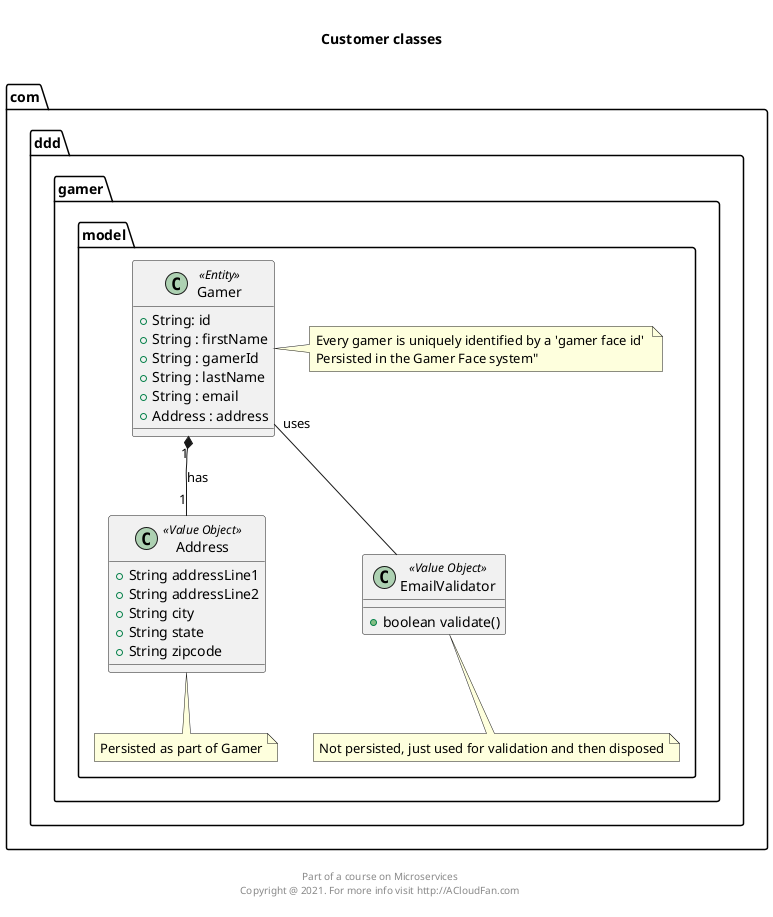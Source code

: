 @startuml
'https://plantuml.com/class-diagram

package com.ddd.gamer.model {

    class Gamer <<Entity>> {
        + String: id
        + String : firstName
        + String : gamerId
        + String : lastName
        + String : email
        + Address : address
    }
    note  right of Gamer : Every gamer is uniquely identified by a 'gamer face id' \nPersisted in the Gamer Face system"

    class Address <<Value Object>>{
        + String addressLine1
        + String addressLine2
        + String city
        + String state
        + String zipcode
    }
    note bottom of Address:Persisted as part of Gamer

    class EmailValidator <<Value Object>>{
        + boolean validate()
    }
    note bottom of EmailValidator: Not persisted, just used for validation and then disposed
}

Gamer "1" *-- "1" Address  : has
Gamer "uses" -- EmailValidator


title \n  Customer classes \n
footer \n Part of a course on Microservices \n Copyright @ 2021. For more info visit http://ACloudFan.com \n

@enduml